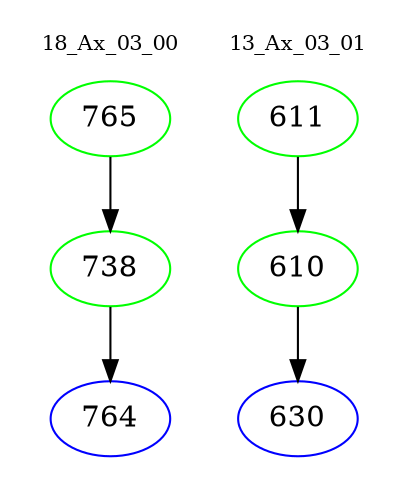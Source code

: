 digraph{
subgraph cluster_0 {
color = white
label = "18_Ax_03_00";
fontsize=10;
T0_765 [label="765", color="green"]
T0_765 -> T0_738 [color="black"]
T0_738 [label="738", color="green"]
T0_738 -> T0_764 [color="black"]
T0_764 [label="764", color="blue"]
}
subgraph cluster_1 {
color = white
label = "13_Ax_03_01";
fontsize=10;
T1_611 [label="611", color="green"]
T1_611 -> T1_610 [color="black"]
T1_610 [label="610", color="green"]
T1_610 -> T1_630 [color="black"]
T1_630 [label="630", color="blue"]
}
}
